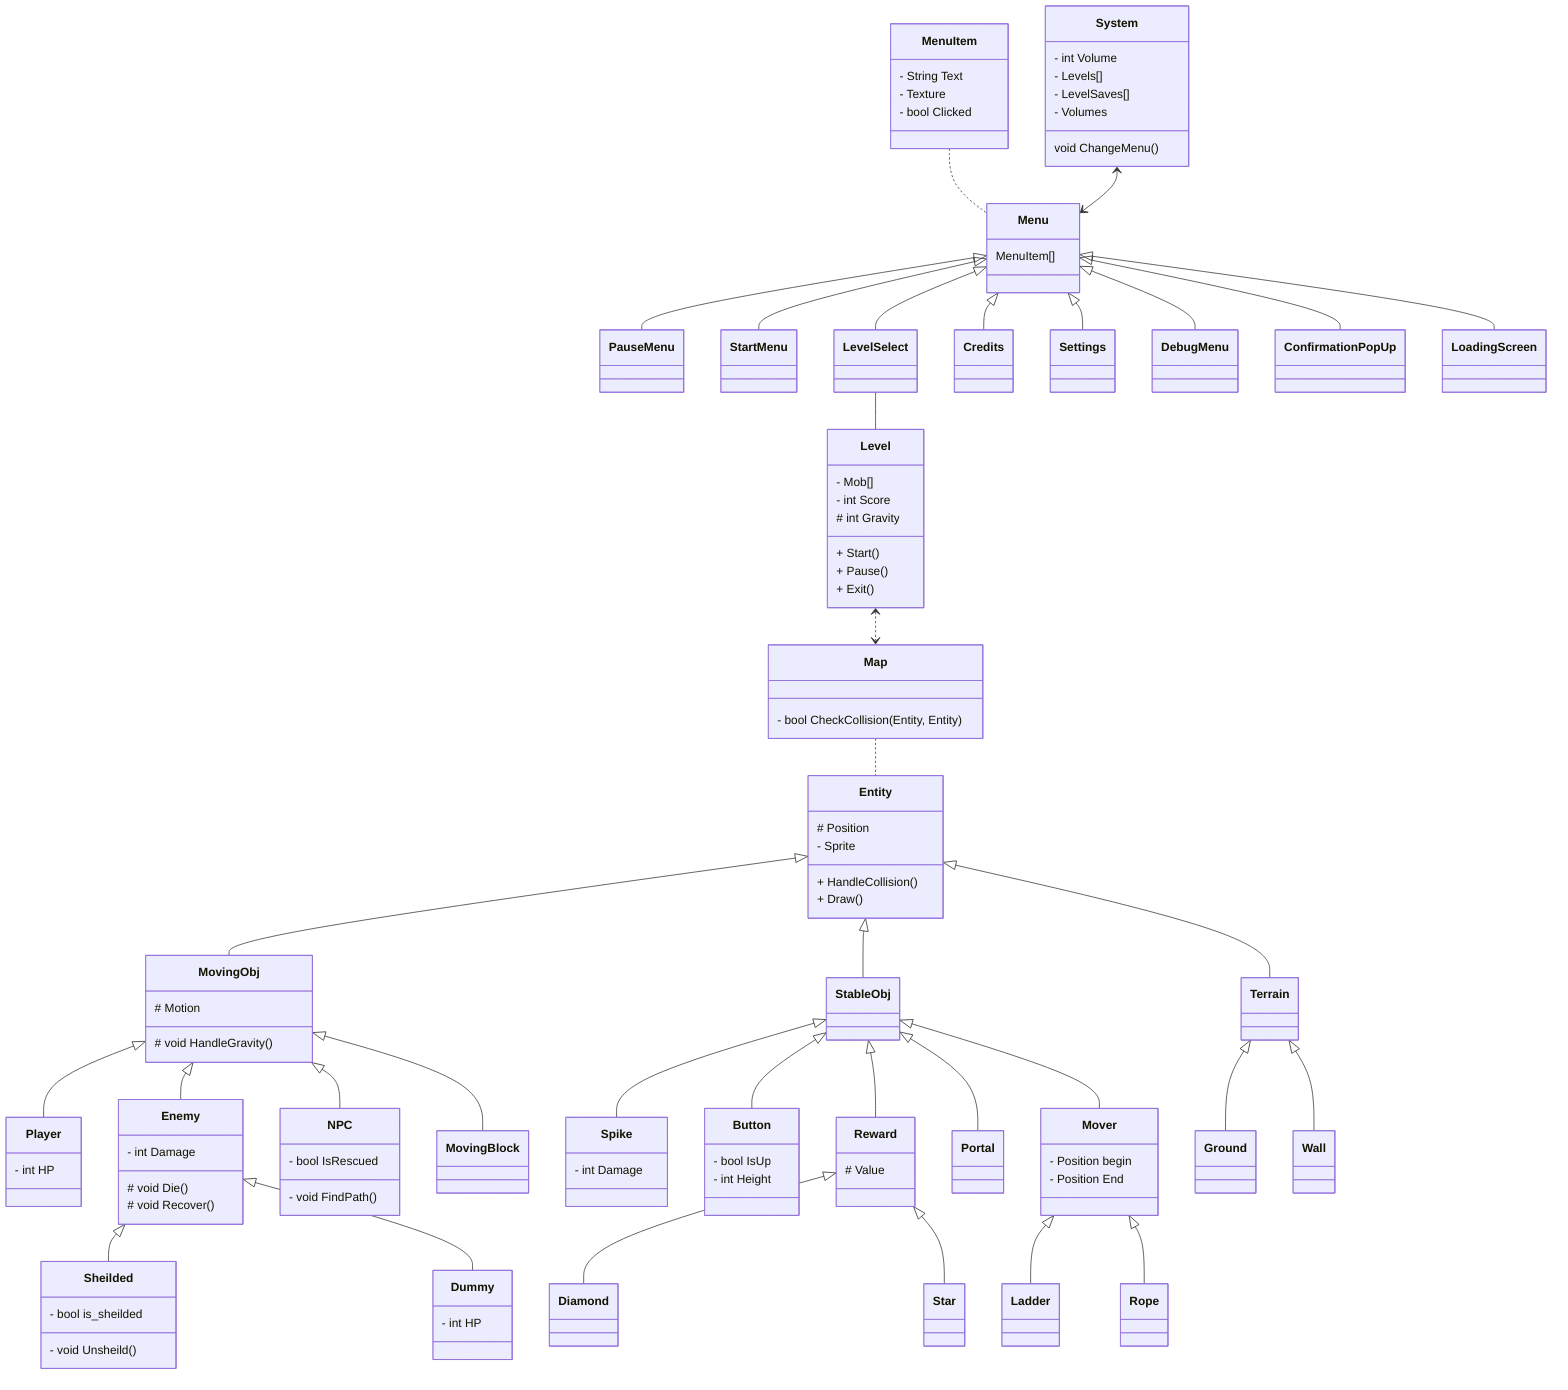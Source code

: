 classDiagram

MovingObj <|-- Player
MovingObj <|-- Enemy
MovingObj <|-- NPC
StableObj <|-- Spike
StableObj <|-- Button
MovingObj <|-- MovingBlock
Enemy <|-- Sheilded
Enemy <|-- Dummy
StableObj <|-- Reward
Reward <|-- Diamond
Reward <|-- Star
Terrain <|-- Ground
Terrain <|-- Wall
Entity <|-- MovingObj
Entity <|-- StableObj
Entity <|-- Terrain
StableObj <|-- Portal
Entity : # Position
Reward : # Value
MovingObj : # Motion
Entity : + HandleCollision()

Menu <|-- PauseMenu
Menu <|-- StartMenu
Menu <|-- LevelSelect
Menu <|-- Credits
Menu <|-- Settings
Menu <|-- DebugMenu
Menu <|-- ConfirmationPopUp

Sheilded : - bool is_sheilded
Dummy : - int HP

StableObj <|-- Mover
Mover <|-- Ladder
Mover <|-- Rope

Mover : - Position begin
Mover : - Position End

Player : - int HP
%%Player : - int Score
Level <..> Map
Level : - Mob[]
Level : - int Score
Level : + Start()

Entity : + Draw()

Map .. Entity
Map : - bool CheckCollision(Entity, Entity)
Entity : - Sprite

Menu : MenuItem[]
MenuItem .. Menu
MenuItem : - String Text 
MenuItem : - Texture
MenuItem : - bool Clicked

Spike : - int Damage
Enemy : - int Damage
NPC : - bool IsRescued

Button : - bool IsUp
Button : - int Height
Menu <|-- LoadingScreen
Level : + Pause()
Level : + Exit()

Level : # int Gravity

NPC : - void FindPath()
Sheilded : - void Unsheild()
MovingObj : # void HandleGravity()
Enemy : # void Die()
Enemy : # void Recover()

LevelSelect -- Level

System <--> Menu
System : - int Volume
System : - Levels[]
System : - LevelSaves[]
System : - Volumes
System : void ChangeMenu()